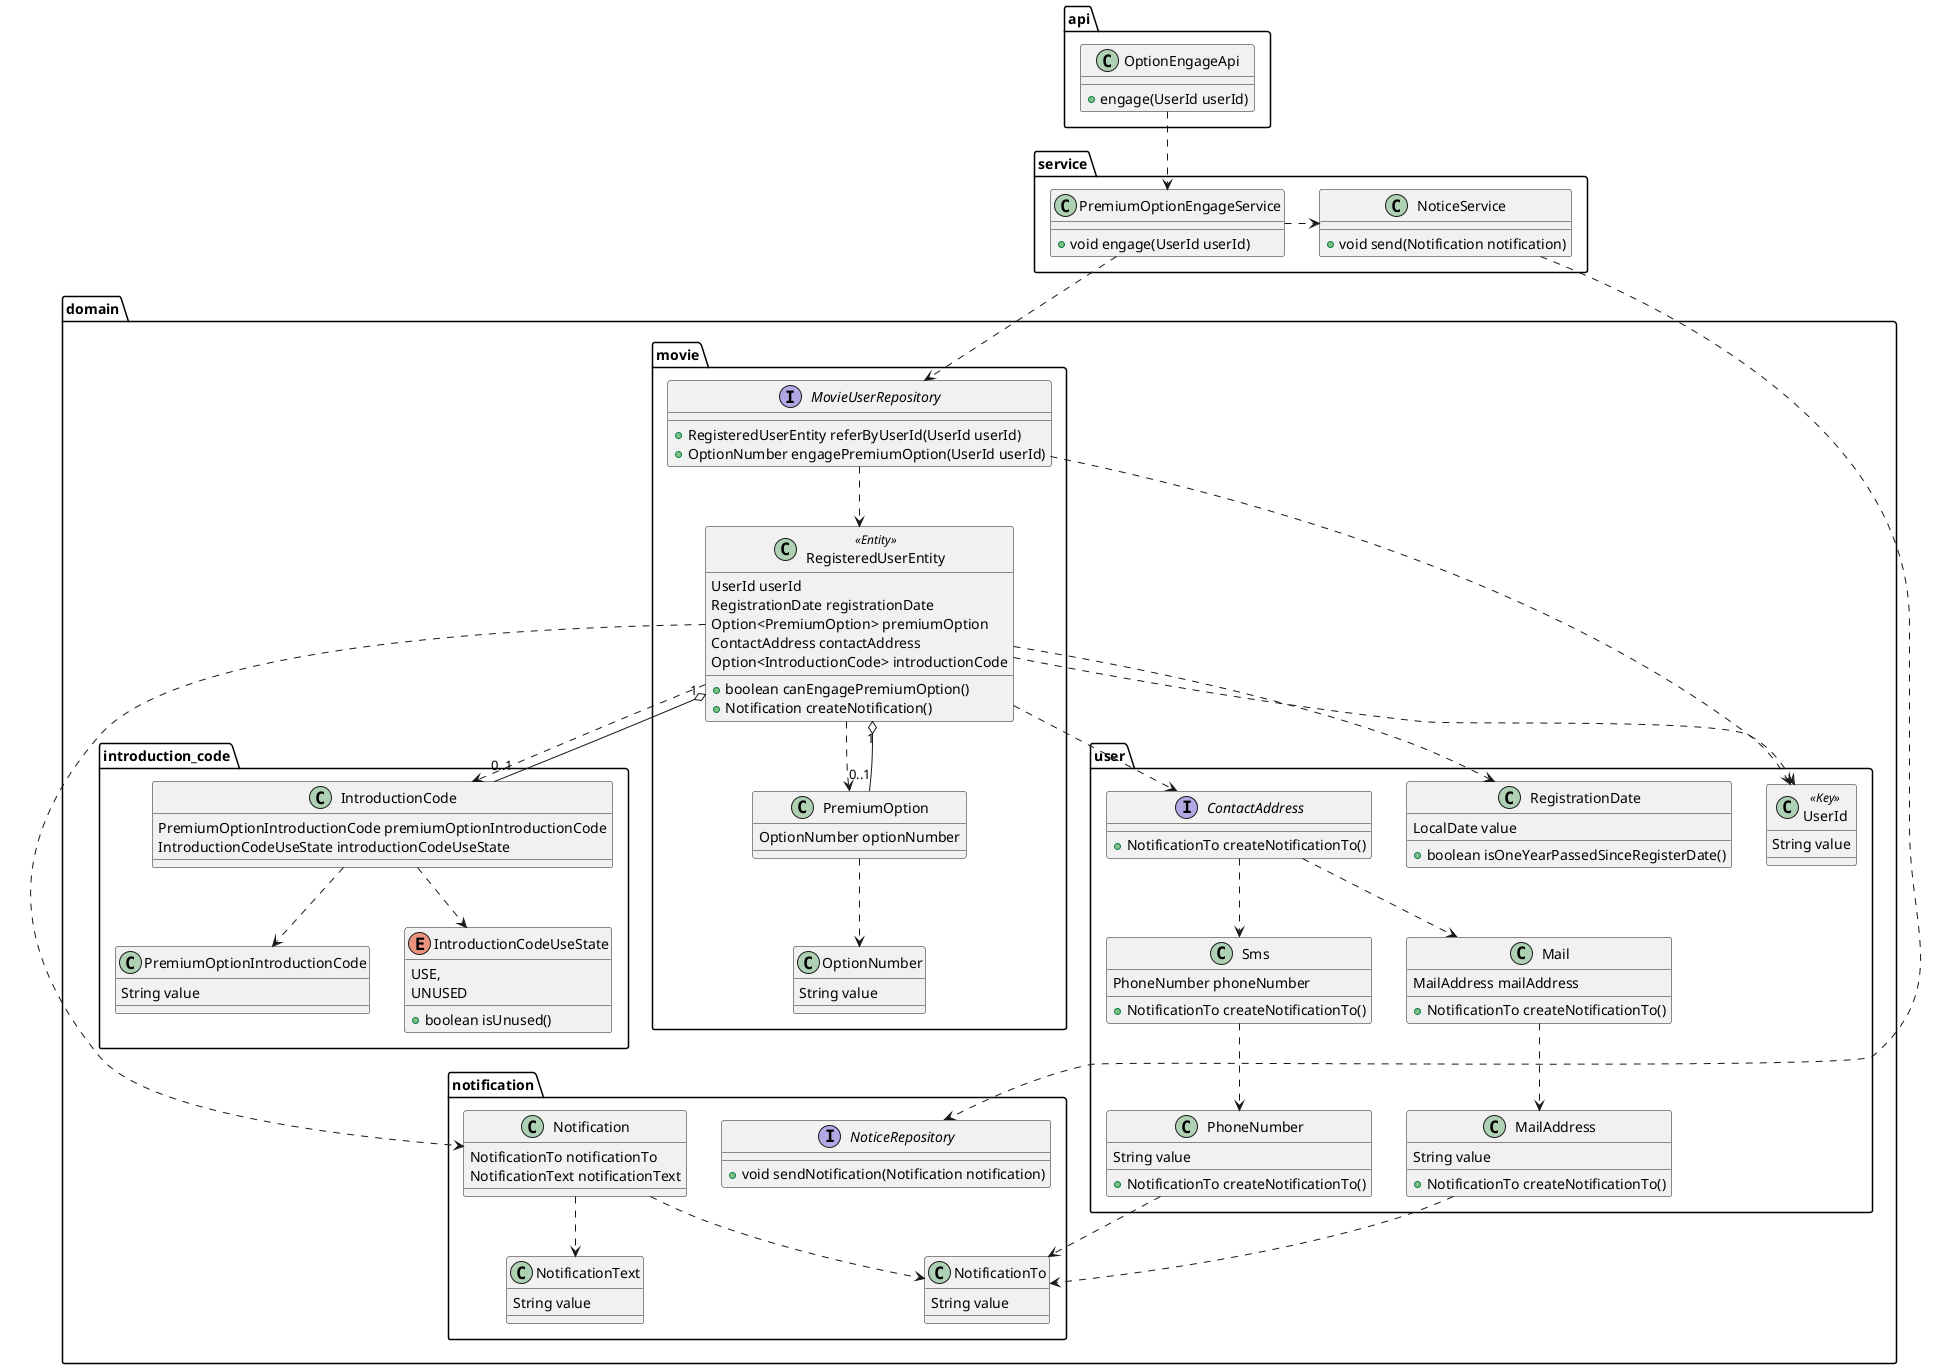 @startuml
package api{
    class OptionEngageApi{
        + engage(UserId userId)
    }
}
package service{

    class PremiumOptionEngageService{
    + void engage(UserId userId)
    }
    class NoticeService{
    + void send(Notification notification)
    }
}
OptionEngageApi .down.> PremiumOptionEngageService
PremiumOptionEngageService .right.> NoticeService
package domain {
package user {
    class UserId <<Key>>{
                String value
    }
    class RegistrationDate{
        LocalDate value
        + boolean isOneYearPassedSinceRegisterDate()
    }
    interface ContactAddress{
                + NotificationTo createNotificationTo()
    }
    class Sms {
        PhoneNumber phoneNumber
        + NotificationTo createNotificationTo()
    }
    class PhoneNumber{
        String value
        + NotificationTo createNotificationTo()
    }
    class Mail {
        MailAddress mailAddress
        + NotificationTo createNotificationTo()
    }
    class MailAddress{
        String value
        + NotificationTo createNotificationTo()
    }
}
package movie {

        class RegisteredUserEntity <<Entity>> {
            UserId userId
            RegistrationDate registrationDate
            Option<PremiumOption> premiumOption
            ContactAddress contactAddress
            Option<IntroductionCode> introductionCode

            + boolean canEngagePremiumOption()
            + Notification createNotification()
        }

        class PremiumOption{
            OptionNumber optionNumber
        }
        class OptionNumber{
            String value
        }

        interface MovieUserRepository {
        + RegisteredUserEntity referByUserId(UserId userId)
        + OptionNumber engagePremiumOption(UserId userId)
        }
        RegisteredUserEntity .down.> UserId
        RegisteredUserEntity .down.> RegistrationDate
        RegisteredUserEntity .down.> PremiumOption
        RegisteredUserEntity "1" o-- "0..1" PremiumOption
        RegisteredUserEntity .down.> ContactAddress
        ContactAddress .down.> Sms
        ContactAddress .down.> Mail
        Sms .down.> PhoneNumber
        Mail .down.> MailAddress
        PremiumOption .down.> OptionNumber
        }

    package notification{
            class Notification{
                NotificationTo notificationTo
                NotificationText notificationText
            }
            class NotificationTo {
                String value
            }

            class NotificationText {
                String value
            }

            interface NoticeRepository {
                + void sendNotification(Notification notification)
            }

            MailAddress .down.> NotificationTo
            PhoneNumber .down.> NotificationTo
            Notification .down.> NotificationTo
            Notification .down.> NotificationText
            RegisteredUserEntity .down.> Notification
        }

    package introduction_code{
        class IntroductionCode{
            PremiumOptionIntroductionCode premiumOptionIntroductionCode
            IntroductionCodeUseState introductionCodeUseState
        }
        class PremiumOptionIntroductionCode {
            String value
        }
        enum IntroductionCodeUseState{
            USE,
            UNUSED
            + boolean isUnused()
        }
    }


    MovieUserRepository .down.> UserId
    MovieUserRepository .down.> RegisteredUserEntity
    RegisteredUserEntity .down.> IntroductionCode
    RegisteredUserEntity "1" o-- "0..1" IntroductionCode
    IntroductionCode .down.> PremiumOptionIntroductionCode
    IntroductionCode .down.> IntroductionCodeUseState
}
PremiumOptionEngageService .down.> MovieUserRepository
NoticeService .down.> NoticeRepository

@enduml

